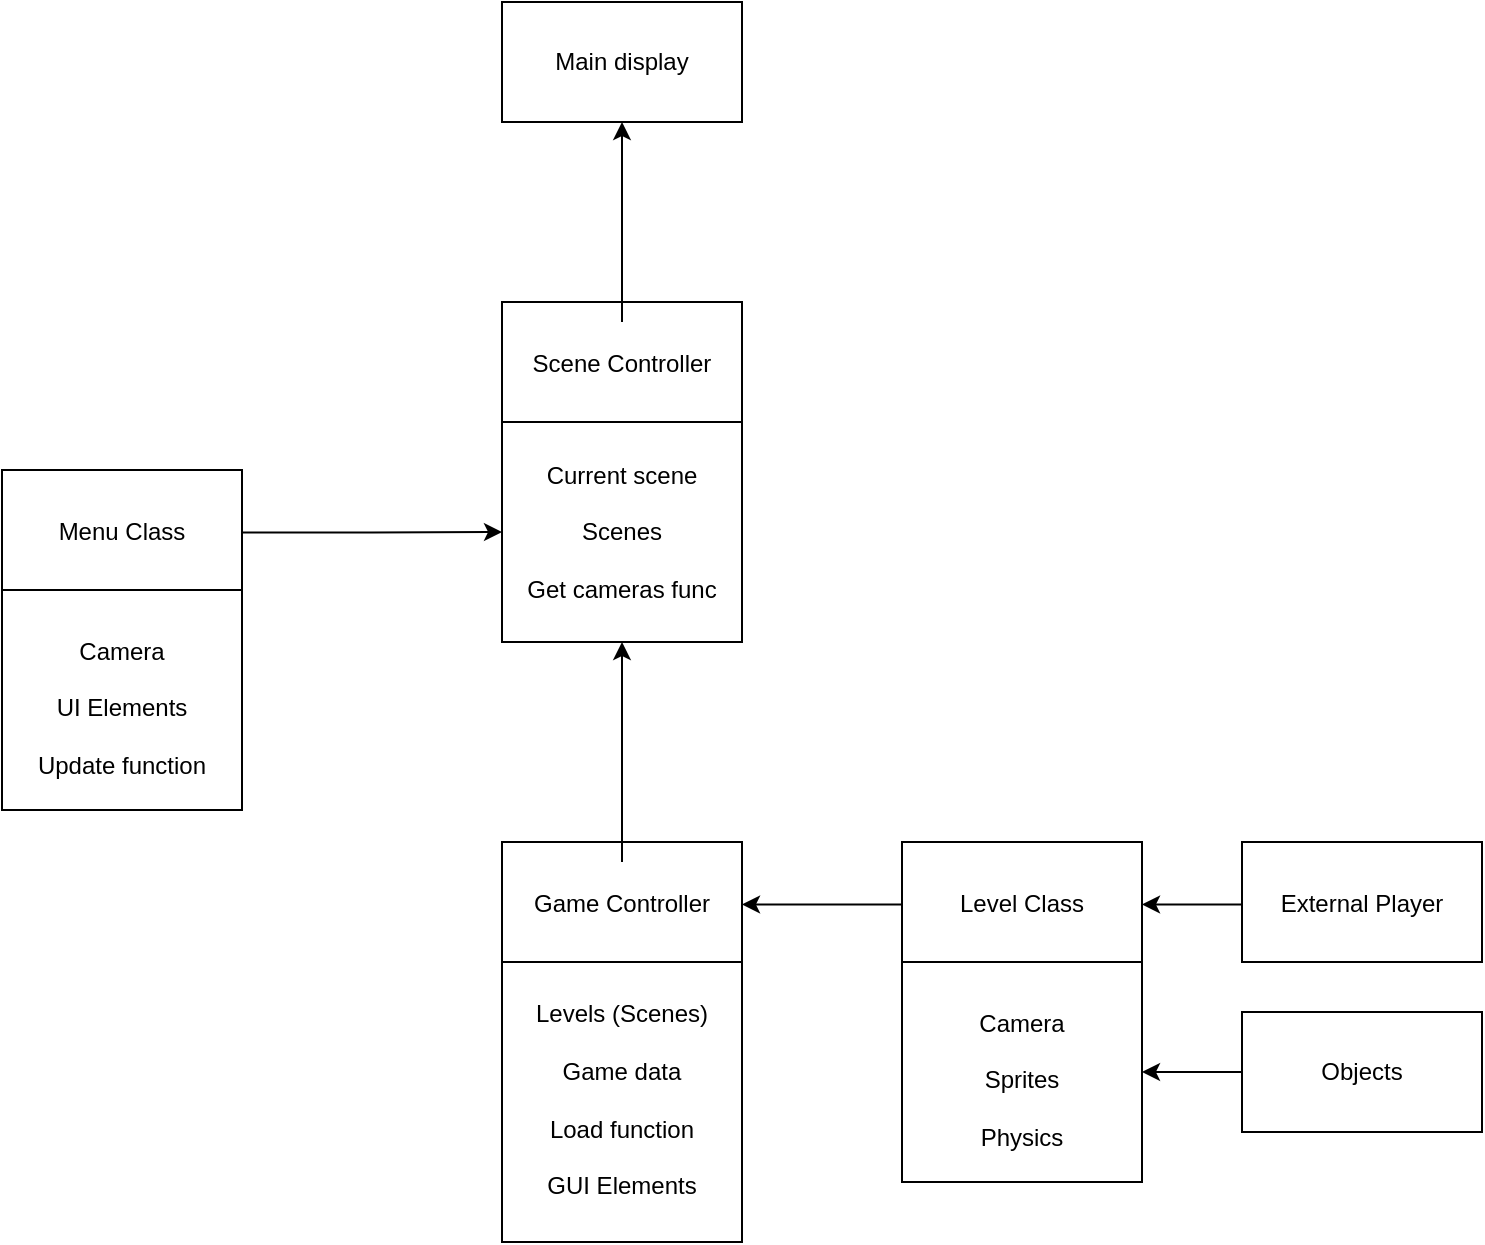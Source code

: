<mxfile version="23.0.2" type="device">
  <diagram id="C5RBs43oDa-KdzZeNtuy" name="Page-1">
    <mxGraphModel dx="1220" dy="920" grid="1" gridSize="10" guides="1" tooltips="1" connect="1" arrows="1" fold="1" page="1" pageScale="1" pageWidth="2336" pageHeight="1654" math="0" shadow="0">
      <root>
        <mxCell id="WIyWlLk6GJQsqaUBKTNV-0" />
        <mxCell id="WIyWlLk6GJQsqaUBKTNV-1" parent="WIyWlLk6GJQsqaUBKTNV-0" />
        <mxCell id="DFooJNSzZ7tagyJoHRtl-0" value="" style="rounded=0;whiteSpace=wrap;html=1;" vertex="1" parent="WIyWlLk6GJQsqaUBKTNV-1">
          <mxGeometry x="1080" y="590" width="120" height="60" as="geometry" />
        </mxCell>
        <mxCell id="DFooJNSzZ7tagyJoHRtl-7" style="edgeStyle=orthogonalEdgeStyle;rounded=0;orthogonalLoop=1;jettySize=auto;html=1;" edge="1" parent="WIyWlLk6GJQsqaUBKTNV-1" source="DFooJNSzZ7tagyJoHRtl-1" target="DFooJNSzZ7tagyJoHRtl-8">
          <mxGeometry relative="1" as="geometry">
            <mxPoint x="1140" y="500" as="targetPoint" />
          </mxGeometry>
        </mxCell>
        <mxCell id="DFooJNSzZ7tagyJoHRtl-1" value="Scene Controller" style="text;html=1;strokeColor=none;fillColor=none;align=center;verticalAlign=middle;whiteSpace=wrap;rounded=0;" vertex="1" parent="WIyWlLk6GJQsqaUBKTNV-1">
          <mxGeometry x="1080" y="600" width="120" height="42.5" as="geometry" />
        </mxCell>
        <mxCell id="DFooJNSzZ7tagyJoHRtl-2" value="" style="shape=internalStorage;whiteSpace=wrap;html=1;backgroundOutline=1;dx=0;dy=0;" vertex="1" parent="WIyWlLk6GJQsqaUBKTNV-1">
          <mxGeometry x="1080" y="650" width="120" height="110" as="geometry" />
        </mxCell>
        <mxCell id="DFooJNSzZ7tagyJoHRtl-6" value="Current scene&lt;br&gt;&lt;br&gt;Scenes&lt;br&gt;&lt;br&gt;Get cameras func" style="text;html=1;strokeColor=none;fillColor=none;align=center;verticalAlign=middle;whiteSpace=wrap;rounded=0;" vertex="1" parent="WIyWlLk6GJQsqaUBKTNV-1">
          <mxGeometry x="1090" y="660" width="100" height="90" as="geometry" />
        </mxCell>
        <mxCell id="DFooJNSzZ7tagyJoHRtl-8" value="Main display" style="rounded=0;whiteSpace=wrap;html=1;" vertex="1" parent="WIyWlLk6GJQsqaUBKTNV-1">
          <mxGeometry x="1080" y="440" width="120" height="60" as="geometry" />
        </mxCell>
        <mxCell id="DFooJNSzZ7tagyJoHRtl-9" value="" style="rounded=0;whiteSpace=wrap;html=1;" vertex="1" parent="WIyWlLk6GJQsqaUBKTNV-1">
          <mxGeometry x="830" y="674" width="120" height="60" as="geometry" />
        </mxCell>
        <mxCell id="DFooJNSzZ7tagyJoHRtl-14" style="edgeStyle=orthogonalEdgeStyle;rounded=0;orthogonalLoop=1;jettySize=auto;html=1;exitX=1;exitY=0.5;exitDx=0;exitDy=0;entryX=0;entryY=0.5;entryDx=0;entryDy=0;" edge="1" parent="WIyWlLk6GJQsqaUBKTNV-1" source="DFooJNSzZ7tagyJoHRtl-10" target="DFooJNSzZ7tagyJoHRtl-2">
          <mxGeometry relative="1" as="geometry" />
        </mxCell>
        <mxCell id="DFooJNSzZ7tagyJoHRtl-10" value="Menu Class" style="text;html=1;strokeColor=none;fillColor=none;align=center;verticalAlign=middle;whiteSpace=wrap;rounded=0;" vertex="1" parent="WIyWlLk6GJQsqaUBKTNV-1">
          <mxGeometry x="830" y="684" width="120" height="42.5" as="geometry" />
        </mxCell>
        <mxCell id="DFooJNSzZ7tagyJoHRtl-11" value="" style="shape=internalStorage;whiteSpace=wrap;html=1;backgroundOutline=1;dx=0;dy=0;" vertex="1" parent="WIyWlLk6GJQsqaUBKTNV-1">
          <mxGeometry x="830" y="734" width="120" height="110" as="geometry" />
        </mxCell>
        <mxCell id="DFooJNSzZ7tagyJoHRtl-12" value="Camera&lt;br&gt;&lt;br&gt;UI Elements&lt;br&gt;&lt;br&gt;Update function" style="text;html=1;strokeColor=none;fillColor=none;align=center;verticalAlign=middle;whiteSpace=wrap;rounded=0;" vertex="1" parent="WIyWlLk6GJQsqaUBKTNV-1">
          <mxGeometry x="840" y="741.5" width="100" height="102.5" as="geometry" />
        </mxCell>
        <mxCell id="DFooJNSzZ7tagyJoHRtl-22" value="" style="rounded=0;whiteSpace=wrap;html=1;" vertex="1" parent="WIyWlLk6GJQsqaUBKTNV-1">
          <mxGeometry x="1080" y="860" width="120" height="60" as="geometry" />
        </mxCell>
        <mxCell id="DFooJNSzZ7tagyJoHRtl-26" style="edgeStyle=orthogonalEdgeStyle;rounded=0;orthogonalLoop=1;jettySize=auto;html=1;entryX=0.5;entryY=1;entryDx=0;entryDy=0;" edge="1" parent="WIyWlLk6GJQsqaUBKTNV-1" source="DFooJNSzZ7tagyJoHRtl-23" target="DFooJNSzZ7tagyJoHRtl-2">
          <mxGeometry relative="1" as="geometry" />
        </mxCell>
        <mxCell id="DFooJNSzZ7tagyJoHRtl-23" value="Game Controller" style="text;html=1;strokeColor=none;fillColor=none;align=center;verticalAlign=middle;whiteSpace=wrap;rounded=0;" vertex="1" parent="WIyWlLk6GJQsqaUBKTNV-1">
          <mxGeometry x="1080" y="870" width="120" height="42.5" as="geometry" />
        </mxCell>
        <mxCell id="DFooJNSzZ7tagyJoHRtl-24" value="" style="shape=internalStorage;whiteSpace=wrap;html=1;backgroundOutline=1;dx=0;dy=0;" vertex="1" parent="WIyWlLk6GJQsqaUBKTNV-1">
          <mxGeometry x="1080" y="920" width="120" height="140" as="geometry" />
        </mxCell>
        <mxCell id="DFooJNSzZ7tagyJoHRtl-25" value="Levels (Scenes)&lt;br&gt;&lt;br&gt;Game data&lt;br&gt;&lt;br&gt;Load function&lt;br&gt;&lt;br&gt;GUI Elements" style="text;html=1;strokeColor=none;fillColor=none;align=center;verticalAlign=middle;whiteSpace=wrap;rounded=0;" vertex="1" parent="WIyWlLk6GJQsqaUBKTNV-1">
          <mxGeometry x="1090" y="927.5" width="100" height="122.5" as="geometry" />
        </mxCell>
        <mxCell id="DFooJNSzZ7tagyJoHRtl-28" value="" style="rounded=0;whiteSpace=wrap;html=1;" vertex="1" parent="WIyWlLk6GJQsqaUBKTNV-1">
          <mxGeometry x="1280" y="860" width="120" height="60" as="geometry" />
        </mxCell>
        <mxCell id="DFooJNSzZ7tagyJoHRtl-33" style="edgeStyle=orthogonalEdgeStyle;rounded=0;orthogonalLoop=1;jettySize=auto;html=1;exitX=0;exitY=0.5;exitDx=0;exitDy=0;entryX=1;entryY=0.5;entryDx=0;entryDy=0;" edge="1" parent="WIyWlLk6GJQsqaUBKTNV-1" source="DFooJNSzZ7tagyJoHRtl-29" target="DFooJNSzZ7tagyJoHRtl-23">
          <mxGeometry relative="1" as="geometry" />
        </mxCell>
        <mxCell id="DFooJNSzZ7tagyJoHRtl-29" value="Level Class" style="text;html=1;strokeColor=none;fillColor=none;align=center;verticalAlign=middle;whiteSpace=wrap;rounded=0;" vertex="1" parent="WIyWlLk6GJQsqaUBKTNV-1">
          <mxGeometry x="1280" y="870" width="120" height="42.5" as="geometry" />
        </mxCell>
        <mxCell id="DFooJNSzZ7tagyJoHRtl-30" value="" style="shape=internalStorage;whiteSpace=wrap;html=1;backgroundOutline=1;dx=0;dy=0;" vertex="1" parent="WIyWlLk6GJQsqaUBKTNV-1">
          <mxGeometry x="1280" y="920" width="120" height="110" as="geometry" />
        </mxCell>
        <mxCell id="DFooJNSzZ7tagyJoHRtl-31" value="Camera&lt;br&gt;&lt;br&gt;Sprites&lt;br&gt;&lt;br&gt;Physics" style="text;html=1;strokeColor=none;fillColor=none;align=center;verticalAlign=middle;whiteSpace=wrap;rounded=0;" vertex="1" parent="WIyWlLk6GJQsqaUBKTNV-1">
          <mxGeometry x="1290" y="927.5" width="100" height="102.5" as="geometry" />
        </mxCell>
        <mxCell id="DFooJNSzZ7tagyJoHRtl-34" value="" style="rounded=0;whiteSpace=wrap;html=1;" vertex="1" parent="WIyWlLk6GJQsqaUBKTNV-1">
          <mxGeometry x="1450" y="860" width="120" height="60" as="geometry" />
        </mxCell>
        <mxCell id="DFooJNSzZ7tagyJoHRtl-38" style="edgeStyle=orthogonalEdgeStyle;rounded=0;orthogonalLoop=1;jettySize=auto;html=1;exitX=0;exitY=0.5;exitDx=0;exitDy=0;entryX=1;entryY=0.5;entryDx=0;entryDy=0;" edge="1" parent="WIyWlLk6GJQsqaUBKTNV-1" source="DFooJNSzZ7tagyJoHRtl-35" target="DFooJNSzZ7tagyJoHRtl-29">
          <mxGeometry relative="1" as="geometry" />
        </mxCell>
        <mxCell id="DFooJNSzZ7tagyJoHRtl-35" value="External Player" style="text;html=1;strokeColor=none;fillColor=none;align=center;verticalAlign=middle;whiteSpace=wrap;rounded=0;" vertex="1" parent="WIyWlLk6GJQsqaUBKTNV-1">
          <mxGeometry x="1450" y="870" width="120" height="42.5" as="geometry" />
        </mxCell>
        <mxCell id="DFooJNSzZ7tagyJoHRtl-41" style="edgeStyle=orthogonalEdgeStyle;rounded=0;orthogonalLoop=1;jettySize=auto;html=1;exitX=0;exitY=0.5;exitDx=0;exitDy=0;entryX=1;entryY=0.5;entryDx=0;entryDy=0;" edge="1" parent="WIyWlLk6GJQsqaUBKTNV-1" source="DFooJNSzZ7tagyJoHRtl-39" target="DFooJNSzZ7tagyJoHRtl-30">
          <mxGeometry relative="1" as="geometry" />
        </mxCell>
        <mxCell id="DFooJNSzZ7tagyJoHRtl-39" value="" style="rounded=0;whiteSpace=wrap;html=1;" vertex="1" parent="WIyWlLk6GJQsqaUBKTNV-1">
          <mxGeometry x="1450" y="945" width="120" height="60" as="geometry" />
        </mxCell>
        <mxCell id="DFooJNSzZ7tagyJoHRtl-40" value="Objects" style="text;html=1;strokeColor=none;fillColor=none;align=center;verticalAlign=middle;whiteSpace=wrap;rounded=0;" vertex="1" parent="WIyWlLk6GJQsqaUBKTNV-1">
          <mxGeometry x="1480" y="960.25" width="60" height="30" as="geometry" />
        </mxCell>
      </root>
    </mxGraphModel>
  </diagram>
</mxfile>
